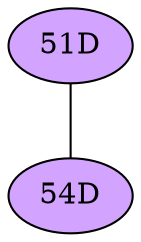 // The Round Table
graph {
	"51D" [fillcolor="#D3A4FF" style=radial]
	"54D" [fillcolor="#D3A4FF" style=radial]
	"51D" -- "54D" [penwidth=1]
}
